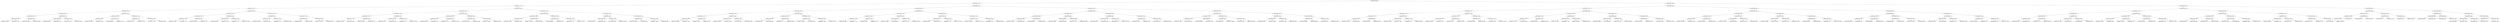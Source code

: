 digraph G{
1833990836 [label="Node{data=[3093, 3093]}"]
1833990836 -> 276929056
276929056 [label="Node{data=[1607, 1607]}"]
276929056 -> 642603278
642603278 [label="Node{data=[1511, 1511]}"]
642603278 -> 2036996389
2036996389 [label="Node{data=[1420, 1420]}"]
2036996389 -> 394352998
394352998 [label="Node{data=[1404, 1404]}"]
394352998 -> 198017324
198017324 [label="Node{data=[1396, 1396]}"]
198017324 -> 1199848562
1199848562 [label="Node{data=[1392, 1392]}"]
1199848562 -> 1854842518
1854842518 [label="Node{data=[1350, 1350]}"]
1854842518 -> 1935251528
1935251528 [label="Node{data=[1143, 1143]}"]
1854842518 -> 343585774
343585774 [label="Node{data=[1391, 1391]}"]
1199848562 -> 1920690879
1920690879 [label="Node{data=[1394, 1394]}"]
1920690879 -> 1767561328
1767561328 [label="Node{data=[1393, 1393]}"]
1920690879 -> 1451136715
1451136715 [label="Node{data=[1395, 1395]}"]
198017324 -> 400206377
400206377 [label="Node{data=[1400, 1400]}"]
400206377 -> 1054672127
1054672127 [label="Node{data=[1398, 1398]}"]
1054672127 -> 33280524
33280524 [label="Node{data=[1397, 1397]}"]
1054672127 -> 588370998
588370998 [label="Node{data=[1399, 1399]}"]
400206377 -> 1641593247
1641593247 [label="Node{data=[1402, 1402]}"]
1641593247 -> 930395047
930395047 [label="Node{data=[1401, 1401]}"]
1641593247 -> 1757441271
1757441271 [label="Node{data=[1403, 1403]}"]
394352998 -> 1172153789
1172153789 [label="Node{data=[1412, 1412]}"]
1172153789 -> 1634597080
1634597080 [label="Node{data=[1408, 1408]}"]
1634597080 -> 1930856153
1930856153 [label="Node{data=[1406, 1406]}"]
1930856153 -> 408615832
408615832 [label="Node{data=[1405, 1405]}"]
1930856153 -> 805459299
805459299 [label="Node{data=[1407, 1407]}"]
1634597080 -> 1042792579
1042792579 [label="Node{data=[1410, 1410]}"]
1042792579 -> 2042673616
2042673616 [label="Node{data=[1409, 1409]}"]
1042792579 -> 906562379
906562379 [label="Node{data=[1411, 1411]}"]
1172153789 -> 344123812
344123812 [label="Node{data=[1416, 1416]}"]
344123812 -> 337711215
337711215 [label="Node{data=[1414, 1414]}"]
337711215 -> 1750283522
1750283522 [label="Node{data=[1413, 1413]}"]
337711215 -> 377366544
377366544 [label="Node{data=[1415, 1415]}"]
344123812 -> 364002482
364002482 [label="Node{data=[1418, 1418]}"]
364002482 -> 160228355
160228355 [label="Node{data=[1417, 1417]}"]
364002482 -> 2013674261
2013674261 [label="Node{data=[1419, 1419]}"]
2036996389 -> 526361261
526361261 [label="Node{data=[1450, 1450]}"]
526361261 -> 453794392
453794392 [label="Node{data=[1442, 1442]}"]
453794392 -> 1976437190
1976437190 [label="Node{data=[1438, 1438]}"]
1976437190 -> 1012484857
1012484857 [label="Node{data=[1422, 1422]}"]
1012484857 -> 1592904981
1592904981 [label="Node{data=[1421, 1421]}"]
1012484857 -> 659984905
659984905 [label="Node{data=[1437, 1437]}"]
1976437190 -> 584269596
584269596 [label="Node{data=[1440, 1440]}"]
584269596 -> 1412147005
1412147005 [label="Node{data=[1439, 1439]}"]
584269596 -> 81940936
81940936 [label="Node{data=[1441, 1441]}"]
453794392 -> 389500295
389500295 [label="Node{data=[1446, 1446]}"]
389500295 -> 740801442
740801442 [label="Node{data=[1444, 1444]}"]
740801442 -> 624747348
624747348 [label="Node{data=[1443, 1443]}"]
740801442 -> 860265002
860265002 [label="Node{data=[1445, 1445]}"]
389500295 -> 514896560
514896560 [label="Node{data=[1448, 1448]}"]
514896560 -> 257683567
257683567 [label="Node{data=[1447, 1447]}"]
514896560 -> 1304396947
1304396947 [label="Node{data=[1449, 1449]}"]
526361261 -> 1244647620
1244647620 [label="Node{data=[1503, 1503]}"]
1244647620 -> 1360121347
1360121347 [label="Node{data=[1499, 1499]}"]
1360121347 -> 26842310
26842310 [label="Node{data=[1497, 1497]}"]
26842310 -> 817042298
817042298 [label="Node{data=[1473, 1473]}"]
26842310 -> 70147160
70147160 [label="Node{data=[1498, 1498]}"]
1360121347 -> 1536228104
1536228104 [label="Node{data=[1501, 1501]}"]
1536228104 -> 375548696
375548696 [label="Node{data=[1500, 1500]}"]
1536228104 -> 1046647405
1046647405 [label="Node{data=[1502, 1502]}"]
1244647620 -> 1213781349
1213781349 [label="Node{data=[1507, 1507]}"]
1213781349 -> 348925917
348925917 [label="Node{data=[1505, 1505]}"]
348925917 -> 292793591
292793591 [label="Node{data=[1504, 1504]}"]
348925917 -> 992519502
992519502 [label="Node{data=[1506, 1506]}"]
1213781349 -> 894811315
894811315 [label="Node{data=[1509, 1509]}"]
894811315 -> 1074974467
1074974467 [label="Node{data=[1508, 1508]}"]
894811315 -> 1284167650
1284167650 [label="Node{data=[1510, 1510]}"]
642603278 -> 846596584
846596584 [label="Node{data=[1560, 1560]}"]
846596584 -> 710839089
710839089 [label="Node{data=[1544, 1544]}"]
710839089 -> 2086810542
2086810542 [label="Node{data=[1536, 1536]}"]
2086810542 -> 1716375047
1716375047 [label="Node{data=[1532, 1532]}"]
1716375047 -> 1685500527
1685500527 [label="Node{data=[1517, 1517]}"]
1685500527 -> 984595155
984595155 [label="Node{data=[1512, 1512]}"]
1685500527 -> 1463619947
1463619947 [label="Node{data=[1531, 1531]}"]
1716375047 -> 1594409085
1594409085 [label="Node{data=[1534, 1534]}"]
1594409085 -> 238875705
238875705 [label="Node{data=[1533, 1533]}"]
1594409085 -> 1233301007
1233301007 [label="Node{data=[1535, 1535]}"]
2086810542 -> 1980450845
1980450845 [label="Node{data=[1540, 1540]}"]
1980450845 -> 1872328073
1872328073 [label="Node{data=[1538, 1538]}"]
1872328073 -> 116251007
116251007 [label="Node{data=[1537, 1537]}"]
1872328073 -> 1522789755
1522789755 [label="Node{data=[1539, 1539]}"]
1980450845 -> 1982074270
1982074270 [label="Node{data=[1542, 1542]}"]
1982074270 -> 1387600878
1387600878 [label="Node{data=[1541, 1541]}"]
1982074270 -> 981145318
981145318 [label="Node{data=[1543, 1543]}"]
710839089 -> 2140576999
2140576999 [label="Node{data=[1552, 1552]}"]
2140576999 -> 688404086
688404086 [label="Node{data=[1548, 1548]}"]
688404086 -> 1402483410
1402483410 [label="Node{data=[1546, 1546]}"]
1402483410 -> 825672289
825672289 [label="Node{data=[1545, 1545]}"]
1402483410 -> 2047607044
2047607044 [label="Node{data=[1547, 1547]}"]
688404086 -> 316613557
316613557 [label="Node{data=[1550, 1550]}"]
316613557 -> 12819870
12819870 [label="Node{data=[1549, 1549]}"]
316613557 -> 132211245
132211245 [label="Node{data=[1551, 1551]}"]
2140576999 -> 494884852
494884852 [label="Node{data=[1556, 1556]}"]
494884852 -> 1993743717
1993743717 [label="Node{data=[1554, 1554]}"]
1993743717 -> 1785024844
1785024844 [label="Node{data=[1553, 1553]}"]
1993743717 -> 1712961063
1712961063 [label="Node{data=[1555, 1555]}"]
494884852 -> 20876775
20876775 [label="Node{data=[1558, 1558]}"]
20876775 -> 1204131216
1204131216 [label="Node{data=[1557, 1557]}"]
20876775 -> 132793109
132793109 [label="Node{data=[1559, 1559]}"]
846596584 -> 753497409
753497409 [label="Node{data=[1576, 1576]}"]
753497409 -> 1506645134
1506645134 [label="Node{data=[1568, 1568]}"]
1506645134 -> 852484914
852484914 [label="Node{data=[1564, 1564]}"]
852484914 -> 1743322261
1743322261 [label="Node{data=[1562, 1562]}"]
1743322261 -> 13426260
13426260 [label="Node{data=[1561, 1561]}"]
1743322261 -> 898646823
898646823 [label="Node{data=[1563, 1563]}"]
852484914 -> 2014048468
2014048468 [label="Node{data=[1566, 1566]}"]
2014048468 -> 1487386388
1487386388 [label="Node{data=[1565, 1565]}"]
2014048468 -> 1048575018
1048575018 [label="Node{data=[1567, 1567]}"]
1506645134 -> 163649977
163649977 [label="Node{data=[1572, 1572]}"]
163649977 -> 787207429
787207429 [label="Node{data=[1570, 1570]}"]
787207429 -> 1267849435
1267849435 [label="Node{data=[1569, 1569]}"]
787207429 -> 172942127
172942127 [label="Node{data=[1571, 1571]}"]
163649977 -> 197345038
197345038 [label="Node{data=[1574, 1574]}"]
197345038 -> 2079363214
2079363214 [label="Node{data=[1573, 1573]}"]
197345038 -> 1046665259
1046665259 [label="Node{data=[1575, 1575]}"]
753497409 -> 1128797011
1128797011 [label="Node{data=[1599, 1599]}"]
1128797011 -> 1373728635
1373728635 [label="Node{data=[1595, 1595]}"]
1373728635 -> 787145001
787145001 [label="Node{data=[1593, 1593]}"]
787145001 -> 107075423
107075423 [label="Node{data=[1592, 1592]}"]
787145001 -> 95460939
95460939 [label="Node{data=[1594, 1594]}"]
1373728635 -> 1609605937
1609605937 [label="Node{data=[1597, 1597]}"]
1609605937 -> 652927567
652927567 [label="Node{data=[1596, 1596]}"]
1609605937 -> 783876834
783876834 [label="Node{data=[1598, 1598]}"]
1128797011 -> 804946872
804946872 [label="Node{data=[1603, 1603]}"]
804946872 -> 1976124509
1976124509 [label="Node{data=[1601, 1601]}"]
1976124509 -> 79706161
79706161 [label="Node{data=[1600, 1600]}"]
1976124509 -> 1653113945
1653113945 [label="Node{data=[1602, 1602]}"]
804946872 -> 429145331
429145331 [label="Node{data=[1605, 1605]}"]
429145331 -> 650147888
650147888 [label="Node{data=[1604, 1604]}"]
429145331 -> 600104297
600104297 [label="Node{data=[1606, 1606]}"]
276929056 -> 97005316
97005316 [label="Node{data=[2837, 2837]}"]
97005316 -> 1023670506
1023670506 [label="Node{data=[2052, 2052]}"]
1023670506 -> 413603458
413603458 [label="Node{data=[1623, 1623]}"]
413603458 -> 487436138
487436138 [label="Node{data=[1615, 1615]}"]
487436138 -> 1509491648
1509491648 [label="Node{data=[1611, 1611]}"]
1509491648 -> 2074047677
2074047677 [label="Node{data=[1609, 1609]}"]
2074047677 -> 1538027082
1538027082 [label="Node{data=[1608, 1608]}"]
2074047677 -> 724233386
724233386 [label="Node{data=[1610, 1610]}"]
1509491648 -> 987503884
987503884 [label="Node{data=[1613, 1613]}"]
987503884 -> 979807350
979807350 [label="Node{data=[1612, 1612]}"]
987503884 -> 41962318
41962318 [label="Node{data=[1614, 1614]}"]
487436138 -> 2117318664
2117318664 [label="Node{data=[1619, 1619]}"]
2117318664 -> 610135743
610135743 [label="Node{data=[1617, 1617]}"]
610135743 -> 727180126
727180126 [label="Node{data=[1616, 1616]}"]
610135743 -> 730666817
730666817 [label="Node{data=[1618, 1618]}"]
2117318664 -> 1209862592
1209862592 [label="Node{data=[1621, 1621]}"]
1209862592 -> 58601066
58601066 [label="Node{data=[1620, 1620]}"]
1209862592 -> 388456520
388456520 [label="Node{data=[1622, 1622]}"]
413603458 -> 1423137522
1423137522 [label="Node{data=[2044, 2044]}"]
1423137522 -> 1956645537
1956645537 [label="Node{data=[2001, 2001]}"]
1956645537 -> 115308321
115308321 [label="Node{data=[1625, 1625]}"]
115308321 -> 710308498
710308498 [label="Node{data=[1624, 1624]}"]
115308321 -> 1687988704
1687988704 [label="Node{data=[1626, 1626]}"]
1956645537 -> 270357200
270357200 [label="Node{data=[2042, 2042]}"]
270357200 -> 1837517197
1837517197 [label="Node{data=[2011, 2011]}"]
270357200 -> 1952281677
1952281677 [label="Node{data=[2043, 2043]}"]
1423137522 -> 1963921551
1963921551 [label="Node{data=[2048, 2048]}"]
1963921551 -> 259933996
259933996 [label="Node{data=[2046, 2046]}"]
259933996 -> 1349238127
1349238127 [label="Node{data=[2045, 2045]}"]
259933996 -> 1334531123
1334531123 [label="Node{data=[2047, 2047]}"]
1963921551 -> 1108196901
1108196901 [label="Node{data=[2050, 2050]}"]
1108196901 -> 1060623983
1060623983 [label="Node{data=[2049, 2049]}"]
1108196901 -> 851088419
851088419 [label="Node{data=[2051, 2051]}"]
1023670506 -> 663057547
663057547 [label="Node{data=[2160, 2160]}"]
663057547 -> 139860680
139860680 [label="Node{data=[2107, 2107]}"]
139860680 -> 156446979
156446979 [label="Node{data=[2072, 2072]}"]
156446979 -> 1873721222
1873721222 [label="Node{data=[2070, 2070]}"]
1873721222 -> 1669576660
1669576660 [label="Node{data=[2053, 2053]}"]
1873721222 -> 1539006774
1539006774 [label="Node{data=[2071, 2071]}"]
156446979 -> 1265666155
1265666155 [label="Node{data=[2074, 2074]}"]
1265666155 -> 1366819844
1366819844 [label="Node{data=[2073, 2073]}"]
1265666155 -> 792409320
792409320 [label="Node{data=[2075, 2075]}"]
139860680 -> 797524712
797524712 [label="Node{data=[2156, 2156]}"]
797524712 -> 1626715298
1626715298 [label="Node{data=[2152, 2152]}"]
1626715298 -> 1908200604
1908200604 [label="Node{data=[2124, 2124]}"]
1626715298 -> 123085367
123085367 [label="Node{data=[2155, 2155]}"]
797524712 -> 1647160887
1647160887 [label="Node{data=[2158, 2158]}"]
1647160887 -> 791697012
791697012 [label="Node{data=[2157, 2157]}"]
1647160887 -> 943685434
943685434 [label="Node{data=[2159, 2159]}"]
663057547 -> 240035216
240035216 [label="Node{data=[2168, 2168]}"]
240035216 -> 18738808
18738808 [label="Node{data=[2164, 2164]}"]
18738808 -> 741579737
741579737 [label="Node{data=[2162, 2162]}"]
741579737 -> 1865869258
1865869258 [label="Node{data=[2161, 2161]}"]
741579737 -> 338668953
338668953 [label="Node{data=[2163, 2163]}"]
18738808 -> 2058350410
2058350410 [label="Node{data=[2166, 2166]}"]
2058350410 -> 1249005205
1249005205 [label="Node{data=[2165, 2165]}"]
2058350410 -> 312666278
312666278 [label="Node{data=[2167, 2167]}"]
240035216 -> 2072562702
2072562702 [label="Node{data=[2172, 2172]}"]
2072562702 -> 2128128394
2128128394 [label="Node{data=[2170, 2170]}"]
2128128394 -> 646338082
646338082 [label="Node{data=[2169, 2169]}"]
2128128394 -> 593788300
593788300 [label="Node{data=[2171, 2171]}"]
2072562702 -> 514932050
514932050 [label="Node{data=[2628, 2628]}"]
514932050 -> 622740471
622740471 [label="Node{data=[2594, 2594]}"]
514932050 -> 834479664
834479664 [label="Node{data=[2699, 2699]}"]
97005316 -> 833992086
833992086 [label="Node{data=[3023, 3023]}"]
833992086 -> 653874527
653874527 [label="Node{data=[2900, 2900]}"]
653874527 -> 1907342220
1907342220 [label="Node{data=[2892, 2892]}"]
1907342220 -> 704352047
704352047 [label="Node{data=[2888, 2888]}"]
704352047 -> 905877123
905877123 [label="Node{data=[2868, 2868]}"]
905877123 -> 1505849038
1505849038 [label="Node{data=[2867, 2867]}"]
905877123 -> 1430179233
1430179233 [label="Node{data=[2869, 2869]}"]
704352047 -> 541696734
541696734 [label="Node{data=[2890, 2890]}"]
541696734 -> 1640129242
1640129242 [label="Node{data=[2889, 2889]}"]
541696734 -> 858249010
858249010 [label="Node{data=[2891, 2891]}"]
1907342220 -> 274159410
274159410 [label="Node{data=[2896, 2896]}"]
274159410 -> 2103789748
2103789748 [label="Node{data=[2894, 2894]}"]
2103789748 -> 256061808
256061808 [label="Node{data=[2893, 2893]}"]
2103789748 -> 38857197
38857197 [label="Node{data=[2895, 2895]}"]
274159410 -> 680841298
680841298 [label="Node{data=[2898, 2898]}"]
680841298 -> 2137197852
2137197852 [label="Node{data=[2897, 2897]}"]
680841298 -> 1774025521
1774025521 [label="Node{data=[2899, 2899]}"]
653874527 -> 1822943338
1822943338 [label="Node{data=[2969, 2969]}"]
1822943338 -> 1656730604
1656730604 [label="Node{data=[2904, 2904]}"]
1656730604 -> 97737034
97737034 [label="Node{data=[2902, 2902]}"]
97737034 -> 120966706
120966706 [label="Node{data=[2901, 2901]}"]
97737034 -> 1417839110
1417839110 [label="Node{data=[2903, 2903]}"]
1656730604 -> 1262316457
1262316457 [label="Node{data=[2927, 2927]}"]
1262316457 -> 1421570701
1421570701 [label="Node{data=[2926, 2926]}"]
1262316457 -> 2111206006
2111206006 [label="Node{data=[2931, 2931]}"]
1822943338 -> 1032080760
1032080760 [label="Node{data=[2973, 2973]}"]
1032080760 -> 490998082
490998082 [label="Node{data=[2971, 2971]}"]
490998082 -> 308555645
308555645 [label="Node{data=[2970, 2970]}"]
490998082 -> 1550826117
1550826117 [label="Node{data=[2972, 2972]}"]
1032080760 -> 1134543869
1134543869 [label="Node{data=[2975, 2975]}"]
1134543869 -> 2116865237
2116865237 [label="Node{data=[2974, 2974]}"]
1134543869 -> 1300241322
1300241322 [label="Node{data=[2993, 2993]}"]
833992086 -> 1822042893
1822042893 [label="Node{data=[3039, 3039]}"]
1822042893 -> 1361546568
1361546568 [label="Node{data=[3031, 3031]}"]
1361546568 -> 1232447965
1232447965 [label="Node{data=[3027, 3027]}"]
1232447965 -> 82163218
82163218 [label="Node{data=[3025, 3025]}"]
82163218 -> 966404032
966404032 [label="Node{data=[3024, 3024]}"]
82163218 -> 1421516918
1421516918 [label="Node{data=[3026, 3026]}"]
1232447965 -> 811978877
811978877 [label="Node{data=[3029, 3029]}"]
811978877 -> 429503813
429503813 [label="Node{data=[3028, 3028]}"]
811978877 -> 1909798289
1909798289 [label="Node{data=[3030, 3030]}"]
1361546568 -> 1894613709
1894613709 [label="Node{data=[3035, 3035]}"]
1894613709 -> 1855279765
1855279765 [label="Node{data=[3033, 3033]}"]
1855279765 -> 980607391
980607391 [label="Node{data=[3032, 3032]}"]
1855279765 -> 1649615613
1649615613 [label="Node{data=[3034, 3034]}"]
1894613709 -> 2125741968
2125741968 [label="Node{data=[3037, 3037]}"]
2125741968 -> 988924713
988924713 [label="Node{data=[3036, 3036]}"]
2125741968 -> 388148209
388148209 [label="Node{data=[3038, 3038]}"]
1822042893 -> 1822242594
1822242594 [label="Node{data=[3085, 3085]}"]
1822242594 -> 856346014
856346014 [label="Node{data=[3081, 3081]}"]
856346014 -> 118943829
118943829 [label="Node{data=[3050, 3050]}"]
118943829 -> 99200613
99200613 [label="Node{data=[3040, 3040]}"]
118943829 -> 4767197
4767197 [label="Node{data=[3061, 3061]}"]
856346014 -> 1707861623
1707861623 [label="Node{data=[3083, 3083]}"]
1707861623 -> 1441740483
1441740483 [label="Node{data=[3082, 3082]}"]
1707861623 -> 498933917
498933917 [label="Node{data=[3084, 3084]}"]
1822242594 -> 1482604706
1482604706 [label="Node{data=[3089, 3089]}"]
1482604706 -> 1646034304
1646034304 [label="Node{data=[3087, 3087]}"]
1646034304 -> 1315505710
1315505710 [label="Node{data=[3086, 3086]}"]
1646034304 -> 983858870
983858870 [label="Node{data=[3088, 3088]}"]
1482604706 -> 349303440
349303440 [label="Node{data=[3091, 3091]}"]
349303440 -> 362839543
362839543 [label="Node{data=[3090, 3090]}"]
349303440 -> 335429915
335429915 [label="Node{data=[3092, 3092]}"]
1833990836 -> 179751964
179751964 [label="Node{data=[4922, 4922]}"]
179751964 -> 292088488
292088488 [label="Node{data=[3818, 3818]}"]
292088488 -> 129065655
129065655 [label="Node{data=[3173, 3173]}"]
129065655 -> 1713774019
1713774019 [label="Node{data=[3157, 3157]}"]
1713774019 -> 1523383095
1523383095 [label="Node{data=[3101, 3101]}"]
1523383095 -> 212301676
212301676 [label="Node{data=[3097, 3097]}"]
212301676 -> 989333
989333 [label="Node{data=[3095, 3095]}"]
989333 -> 1444005202
1444005202 [label="Node{data=[3094, 3094]}"]
989333 -> 1807325668
1807325668 [label="Node{data=[3096, 3096]}"]
212301676 -> 1544720360
1544720360 [label="Node{data=[3099, 3099]}"]
1544720360 -> 606207823
606207823 [label="Node{data=[3098, 3098]}"]
1544720360 -> 2093123020
2093123020 [label="Node{data=[3100, 3100]}"]
1523383095 -> 1536378121
1536378121 [label="Node{data=[3105, 3105]}"]
1536378121 -> 322366556
322366556 [label="Node{data=[3103, 3103]}"]
322366556 -> 944153330
944153330 [label="Node{data=[3102, 3102]}"]
322366556 -> 1354935507
1354935507 [label="Node{data=[3104, 3104]}"]
1536378121 -> 297275599
297275599 [label="Node{data=[3107, 3107]}"]
297275599 -> 902322856
902322856 [label="Node{data=[3106, 3106]}"]
297275599 -> 949235665
949235665 [label="Node{data=[3156, 3156]}"]
1713774019 -> 2104862756
2104862756 [label="Node{data=[3165, 3165]}"]
2104862756 -> 739959085
739959085 [label="Node{data=[3161, 3161]}"]
739959085 -> 1542517532
1542517532 [label="Node{data=[3159, 3159]}"]
1542517532 -> 1107539220
1107539220 [label="Node{data=[3158, 3158]}"]
1542517532 -> 308740600
308740600 [label="Node{data=[3160, 3160]}"]
739959085 -> 1762629904
1762629904 [label="Node{data=[3163, 3163]}"]
1762629904 -> 901508926
901508926 [label="Node{data=[3162, 3162]}"]
1762629904 -> 1783580552
1783580552 [label="Node{data=[3164, 3164]}"]
2104862756 -> 1074656248
1074656248 [label="Node{data=[3169, 3169]}"]
1074656248 -> 1440691696
1440691696 [label="Node{data=[3167, 3167]}"]
1440691696 -> 1064825450
1064825450 [label="Node{data=[3166, 3166]}"]
1440691696 -> 798265611
798265611 [label="Node{data=[3168, 3168]}"]
1074656248 -> 11089202
11089202 [label="Node{data=[3171, 3171]}"]
11089202 -> 754311266
754311266 [label="Node{data=[3170, 3170]}"]
11089202 -> 739357492
739357492 [label="Node{data=[3172, 3172]}"]
129065655 -> 663122804
663122804 [label="Node{data=[3802, 3802]}"]
663122804 -> 1850724883
1850724883 [label="Node{data=[3794, 3794]}"]
1850724883 -> 1840957768
1840957768 [label="Node{data=[3391, 3391]}"]
1840957768 -> 1276334040
1276334040 [label="Node{data=[3175, 3175]}"]
1276334040 -> 1478138109
1478138109 [label="Node{data=[3174, 3174]}"]
1276334040 -> 1213535911
1213535911 [label="Node{data=[3176, 3176]}"]
1840957768 -> 1939760748
1939760748 [label="Node{data=[3474, 3474]}"]
1939760748 -> 631605832
631605832 [label="Node{data=[3466, 3466]}"]
1939760748 -> 695477105
695477105 [label="Node{data=[3793, 3793]}"]
1850724883 -> 1232398550
1232398550 [label="Node{data=[3798, 3798]}"]
1232398550 -> 1230592658
1230592658 [label="Node{data=[3796, 3796]}"]
1230592658 -> 1084714555
1084714555 [label="Node{data=[3795, 3795]}"]
1230592658 -> 1212195573
1212195573 [label="Node{data=[3797, 3797]}"]
1232398550 -> 639422835
639422835 [label="Node{data=[3800, 3800]}"]
639422835 -> 621970152
621970152 [label="Node{data=[3799, 3799]}"]
639422835 -> 1589634759
1589634759 [label="Node{data=[3801, 3801]}"]
663122804 -> 321237231
321237231 [label="Node{data=[3810, 3810]}"]
321237231 -> 1408400561
1408400561 [label="Node{data=[3806, 3806]}"]
1408400561 -> 1648796133
1648796133 [label="Node{data=[3804, 3804]}"]
1648796133 -> 1131346612
1131346612 [label="Node{data=[3803, 3803]}"]
1648796133 -> 2104658174
2104658174 [label="Node{data=[3805, 3805]}"]
1408400561 -> 1025860629
1025860629 [label="Node{data=[3808, 3808]}"]
1025860629 -> 1782293469
1782293469 [label="Node{data=[3807, 3807]}"]
1025860629 -> 1580486516
1580486516 [label="Node{data=[3809, 3809]}"]
321237231 -> 937957684
937957684 [label="Node{data=[3814, 3814]}"]
937957684 -> 570152464
570152464 [label="Node{data=[3812, 3812]}"]
570152464 -> 376028345
376028345 [label="Node{data=[3811, 3811]}"]
570152464 -> 1784286959
1784286959 [label="Node{data=[3813, 3813]}"]
937957684 -> 487361321
487361321 [label="Node{data=[3816, 3816]}"]
487361321 -> 1656260046
1656260046 [label="Node{data=[3815, 3815]}"]
487361321 -> 971993428
971993428 [label="Node{data=[3817, 3817]}"]
292088488 -> 66600432
66600432 [label="Node{data=[4890, 4890]}"]
66600432 -> 2052373349
2052373349 [label="Node{data=[4874, 4874]}"]
2052373349 -> 1550112532
1550112532 [label="Node{data=[3826, 3826]}"]
1550112532 -> 516126749
516126749 [label="Node{data=[3822, 3822]}"]
516126749 -> 1553387912
1553387912 [label="Node{data=[3820, 3820]}"]
1553387912 -> 63358700
63358700 [label="Node{data=[3819, 3819]}"]
1553387912 -> 2044755447
2044755447 [label="Node{data=[3821, 3821]}"]
516126749 -> 2095505734
2095505734 [label="Node{data=[3824, 3824]}"]
2095505734 -> 370566595
370566595 [label="Node{data=[3823, 3823]}"]
2095505734 -> 592584779
592584779 [label="Node{data=[3825, 3825]}"]
1550112532 -> 1495789075
1495789075 [label="Node{data=[4870, 4870]}"]
1495789075 -> 310433952
310433952 [label="Node{data=[3828, 3828]}"]
310433952 -> 933076814
933076814 [label="Node{data=[3827, 3827]}"]
310433952 -> 92254606
92254606 [label="Node{data=[4869, 4869]}"]
1495789075 -> 1666089028
1666089028 [label="Node{data=[4872, 4872]}"]
1666089028 -> 1998520661
1998520661 [label="Node{data=[4871, 4871]}"]
1666089028 -> 748918551
748918551 [label="Node{data=[4873, 4873]}"]
2052373349 -> 1411948748
1411948748 [label="Node{data=[4882, 4882]}"]
1411948748 -> 1140016813
1140016813 [label="Node{data=[4878, 4878]}"]
1140016813 -> 1290396207
1290396207 [label="Node{data=[4876, 4876]}"]
1290396207 -> 2093141898
2093141898 [label="Node{data=[4875, 4875]}"]
1290396207 -> 1845313054
1845313054 [label="Node{data=[4877, 4877]}"]
1140016813 -> 878889762
878889762 [label="Node{data=[4880, 4880]}"]
878889762 -> 924434203
924434203 [label="Node{data=[4879, 4879]}"]
878889762 -> 1565366509
1565366509 [label="Node{data=[4881, 4881]}"]
1411948748 -> 1497645204
1497645204 [label="Node{data=[4886, 4886]}"]
1497645204 -> 2078128965
2078128965 [label="Node{data=[4884, 4884]}"]
2078128965 -> 29766210
29766210 [label="Node{data=[4883, 4883]}"]
2078128965 -> 821909607
821909607 [label="Node{data=[4885, 4885]}"]
1497645204 -> 1262943756
1262943756 [label="Node{data=[4888, 4888]}"]
1262943756 -> 1574400946
1574400946 [label="Node{data=[4887, 4887]}"]
1262943756 -> 1832062568
1832062568 [label="Node{data=[4889, 4889]}"]
66600432 -> 936857033
936857033 [label="Node{data=[4906, 4906]}"]
936857033 -> 1268605857
1268605857 [label="Node{data=[4898, 4898]}"]
1268605857 -> 758240131
758240131 [label="Node{data=[4894, 4894]}"]
758240131 -> 1476712451
1476712451 [label="Node{data=[4892, 4892]}"]
1476712451 -> 1429237711
1429237711 [label="Node{data=[4891, 4891]}"]
1476712451 -> 1972412067
1972412067 [label="Node{data=[4893, 4893]}"]
758240131 -> 1453254233
1453254233 [label="Node{data=[4896, 4896]}"]
1453254233 -> 673507401
673507401 [label="Node{data=[4895, 4895]}"]
1453254233 -> 2117907605
2117907605 [label="Node{data=[4897, 4897]}"]
1268605857 -> 254302327
254302327 [label="Node{data=[4902, 4902]}"]
254302327 -> 774233061
774233061 [label="Node{data=[4900, 4900]}"]
774233061 -> 558631112
558631112 [label="Node{data=[4899, 4899]}"]
774233061 -> 978294888
978294888 [label="Node{data=[4901, 4901]}"]
254302327 -> 2011796662
2011796662 [label="Node{data=[4904, 4904]}"]
2011796662 -> 2006160221
2006160221 [label="Node{data=[4903, 4903]}"]
2011796662 -> 911789871
911789871 [label="Node{data=[4905, 4905]}"]
936857033 -> 1888656724
1888656724 [label="Node{data=[4914, 4914]}"]
1888656724 -> 1273363412
1273363412 [label="Node{data=[4910, 4910]}"]
1273363412 -> 545751182
545751182 [label="Node{data=[4908, 4908]}"]
545751182 -> 1347817990
1347817990 [label="Node{data=[4907, 4907]}"]
545751182 -> 885673317
885673317 [label="Node{data=[4909, 4909]}"]
1273363412 -> 1351953267
1351953267 [label="Node{data=[4912, 4912]}"]
1351953267 -> 1275744799
1275744799 [label="Node{data=[4911, 4911]}"]
1351953267 -> 749518778
749518778 [label="Node{data=[4913, 4913]}"]
1888656724 -> 1248558639
1248558639 [label="Node{data=[4918, 4918]}"]
1248558639 -> 861670050
861670050 [label="Node{data=[4916, 4916]}"]
861670050 -> 769141884
769141884 [label="Node{data=[4915, 4915]}"]
861670050 -> 1690306322
1690306322 [label="Node{data=[4917, 4917]}"]
1248558639 -> 1967884195
1967884195 [label="Node{data=[4920, 4920]}"]
1967884195 -> 638683826
638683826 [label="Node{data=[4919, 4919]}"]
1967884195 -> 1254549952
1254549952 [label="Node{data=[4921, 4921]}"]
179751964 -> 786079517
786079517 [label="Node{data=[5084, 5084]}"]
786079517 -> 117797882
117797882 [label="Node{data=[5052, 5052]}"]
117797882 -> 762002866
762002866 [label="Node{data=[5011, 5011]}"]
762002866 -> 1344162102
1344162102 [label="Node{data=[4930, 4930]}"]
1344162102 -> 717624927
717624927 [label="Node{data=[4926, 4926]}"]
717624927 -> 116406878
116406878 [label="Node{data=[4924, 4924]}"]
116406878 -> 1921126815
1921126815 [label="Node{data=[4923, 4923]}"]
116406878 -> 1350017280
1350017280 [label="Node{data=[4925, 4925]}"]
717624927 -> 1251553727
1251553727 [label="Node{data=[4928, 4928]}"]
1251553727 -> 1295827064
1295827064 [label="Node{data=[4927, 4927]}"]
1251553727 -> 802172585
802172585 [label="Node{data=[4929, 4929]}"]
1344162102 -> 1111680498
1111680498 [label="Node{data=[5007, 5007]}"]
1111680498 -> 1096102092
1096102092 [label="Node{data=[5005, 5005]}"]
1096102092 -> 1791035294
1791035294 [label="Node{data=[4982, 4982]}"]
1096102092 -> 1145755913
1145755913 [label="Node{data=[5006, 5006]}"]
1111680498 -> 292739335
292739335 [label="Node{data=[5009, 5009]}"]
292739335 -> 2034845877
2034845877 [label="Node{data=[5008, 5008]}"]
292739335 -> 458640885
458640885 [label="Node{data=[5010, 5010]}"]
762002866 -> 155602183
155602183 [label="Node{data=[5044, 5044]}"]
155602183 -> 251336649
251336649 [label="Node{data=[5040, 5040]}"]
251336649 -> 1036319299
1036319299 [label="Node{data=[5013, 5013]}"]
1036319299 -> 349446635
349446635 [label="Node{data=[5012, 5012]}"]
1036319299 -> 801208323
801208323 [label="Node{data=[5039, 5039]}"]
251336649 -> 2035443565
2035443565 [label="Node{data=[5042, 5042]}"]
2035443565 -> 1667140838
1667140838 [label="Node{data=[5041, 5041]}"]
2035443565 -> 1445999135
1445999135 [label="Node{data=[5043, 5043]}"]
155602183 -> 1914001850
1914001850 [label="Node{data=[5048, 5048]}"]
1914001850 -> 404107674
404107674 [label="Node{data=[5046, 5046]}"]
404107674 -> 255375298
255375298 [label="Node{data=[5045, 5045]}"]
404107674 -> 1481628912
1481628912 [label="Node{data=[5047, 5047]}"]
1914001850 -> 5215946
5215946 [label="Node{data=[5050, 5050]}"]
5215946 -> 696053176
696053176 [label="Node{data=[5049, 5049]}"]
5215946 -> 1664145906
1664145906 [label="Node{data=[5051, 5051]}"]
117797882 -> 1161699640
1161699640 [label="Node{data=[5068, 5068]}"]
1161699640 -> 968558227
968558227 [label="Node{data=[5060, 5060]}"]
968558227 -> 2011442481
2011442481 [label="Node{data=[5056, 5056]}"]
2011442481 -> 318670198
318670198 [label="Node{data=[5054, 5054]}"]
318670198 -> 654135792
654135792 [label="Node{data=[5053, 5053]}"]
318670198 -> 1192444962
1192444962 [label="Node{data=[5055, 5055]}"]
2011442481 -> 289956948
289956948 [label="Node{data=[5058, 5058]}"]
289956948 -> 2004588094
2004588094 [label="Node{data=[5057, 5057]}"]
289956948 -> 1002781680
1002781680 [label="Node{data=[5059, 5059]}"]
968558227 -> 1714047742
1714047742 [label="Node{data=[5064, 5064]}"]
1714047742 -> 882043051
882043051 [label="Node{data=[5062, 5062]}"]
882043051 -> 536040033
536040033 [label="Node{data=[5061, 5061]}"]
882043051 -> 226226388
226226388 [label="Node{data=[5063, 5063]}"]
1714047742 -> 959587903
959587903 [label="Node{data=[5066, 5066]}"]
959587903 -> 449205762
449205762 [label="Node{data=[5065, 5065]}"]
959587903 -> 522420065
522420065 [label="Node{data=[5067, 5067]}"]
1161699640 -> 1301074177
1301074177 [label="Node{data=[5076, 5076]}"]
1301074177 -> 1705444689
1705444689 [label="Node{data=[5072, 5072]}"]
1705444689 -> 1299790241
1299790241 [label="Node{data=[5070, 5070]}"]
1299790241 -> 1235586840
1235586840 [label="Node{data=[5069, 5069]}"]
1299790241 -> 1653230580
1653230580 [label="Node{data=[5071, 5071]}"]
1705444689 -> 1062885241
1062885241 [label="Node{data=[5074, 5074]}"]
1062885241 -> 1005241602
1005241602 [label="Node{data=[5073, 5073]}"]
1062885241 -> 1590837288
1590837288 [label="Node{data=[5075, 5075]}"]
1301074177 -> 1857517037
1857517037 [label="Node{data=[5080, 5080]}"]
1857517037 -> 54204125
54204125 [label="Node{data=[5078, 5078]}"]
54204125 -> 1846808941
1846808941 [label="Node{data=[5077, 5077]}"]
54204125 -> 571199367
571199367 [label="Node{data=[5079, 5079]}"]
1857517037 -> 2001133110
2001133110 [label="Node{data=[5082, 5082]}"]
2001133110 -> 747680765
747680765 [label="Node{data=[5081, 5081]}"]
2001133110 -> 1656832123
1656832123 [label="Node{data=[5083, 5083]}"]
786079517 -> 508218451
508218451 [label="Node{data=[6804, 6804]}"]
508218451 -> 1597769410
1597769410 [label="Node{data=[5670, 5670]}"]
1597769410 -> 1981438339
1981438339 [label="Node{data=[5116, 5116]}"]
1981438339 -> 514854307
514854307 [label="Node{data=[5086, 5086]}"]
514854307 -> 1448112754
1448112754 [label="Node{data=[5085, 5085]}"]
514854307 -> 1776645228
1776645228 [label="Node{data=[5098, 5098]}"]
1981438339 -> 1301802642
1301802642 [label="Node{data=[5668, 5668]}"]
1301802642 -> 1406418838
1406418838 [label="Node{data=[5640, 5640]}"]
1301802642 -> 104993916
104993916 [label="Node{data=[5669, 5669]}"]
1597769410 -> 1145456332
1145456332 [label="Node{data=[5998, 5998]}"]
1145456332 -> 920114088
920114088 [label="Node{data=[5947, 5947]}"]
920114088 -> 1141731947
1141731947 [label="Node{data=[5732, 5732]}"]
920114088 -> 1392148322
1392148322 [label="Node{data=[5971, 5971]}"]
1145456332 -> 620508119
620508119 [label="Node{data=[6802, 6802]}"]
620508119 -> 742325875
742325875 [label="Node{data=[6767, 6767]}"]
620508119 -> 51335093
51335093 [label="Node{data=[6803, 6803]}"]
508218451 -> 34550233
34550233 [label="Node{data=[6898, 6898]}"]
34550233 -> 1193855172
1193855172 [label="Node{data=[6808, 6808]}"]
1193855172 -> 473856820
473856820 [label="Node{data=[6806, 6806]}"]
473856820 -> 1706421729
1706421729 [label="Node{data=[6805, 6805]}"]
473856820 -> 516917623
516917623 [label="Node{data=[6807, 6807]}"]
1193855172 -> 522194050
522194050 [label="Node{data=[6866, 6866]}"]
522194050 -> 1881678729
1881678729 [label="Node{data=[6833, 6833]}"]
522194050 -> 985141896
985141896 [label="Node{data=[6897, 6897]}"]
34550233 -> 1482596505
1482596505 [label="Node{data=[6906, 6906]}"]
1482596505 -> 1199960844
1199960844 [label="Node{data=[6902, 6902]}"]
1199960844 -> 1988146206
1988146206 [label="Node{data=[6900, 6900]}"]
1988146206 -> 207016980
207016980 [label="Node{data=[6899, 6899]}"]
1988146206 -> 564258671
564258671 [label="Node{data=[6901, 6901]}"]
1199960844 -> 1230273988
1230273988 [label="Node{data=[6904, 6904]}"]
1230273988 -> 981930164
981930164 [label="Node{data=[6903, 6903]}"]
1230273988 -> 13337988
13337988 [label="Node{data=[6905, 6905]}"]
1482596505 -> 788496493
788496493 [label="Node{data=[6908, 6908]}"]
788496493 -> 1152348715
1152348715 [label="Node{data=[6907, 6907]}"]
788496493 -> 1177536698
1177536698 [label="Node{data=[7666, 7666]}"]
1177536698 -> 445944414
445944414 [label="Node{data=[7701, 7701]}"]
}